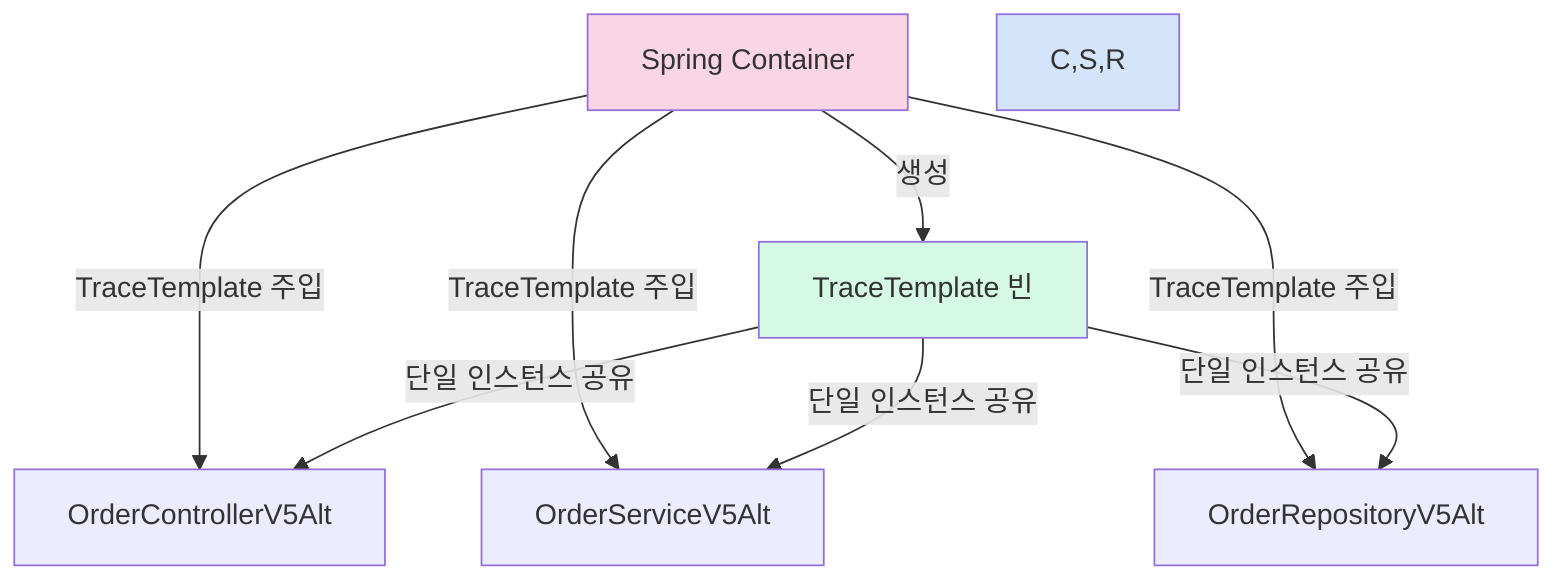 graph TD
    SC[Spring Container] -->|TraceTemplate 주입| C[OrderControllerV5Alt]
    SC -->|TraceTemplate 주입| S[OrderServiceV5Alt]
    SC -->|TraceTemplate 주입| R[OrderRepositoryV5Alt]
    
    SC -->|생성| T[TraceTemplate 빈]
    
    T -->|단일 인스턴스 공유| C
    T -->|단일 인스턴스 공유| S
    T -->|단일 인스턴스 공유| R
    
    style SC fill:#f9d5e5
    style C,S,R fill:#d5e5f9
    style T fill:#d5f9e5